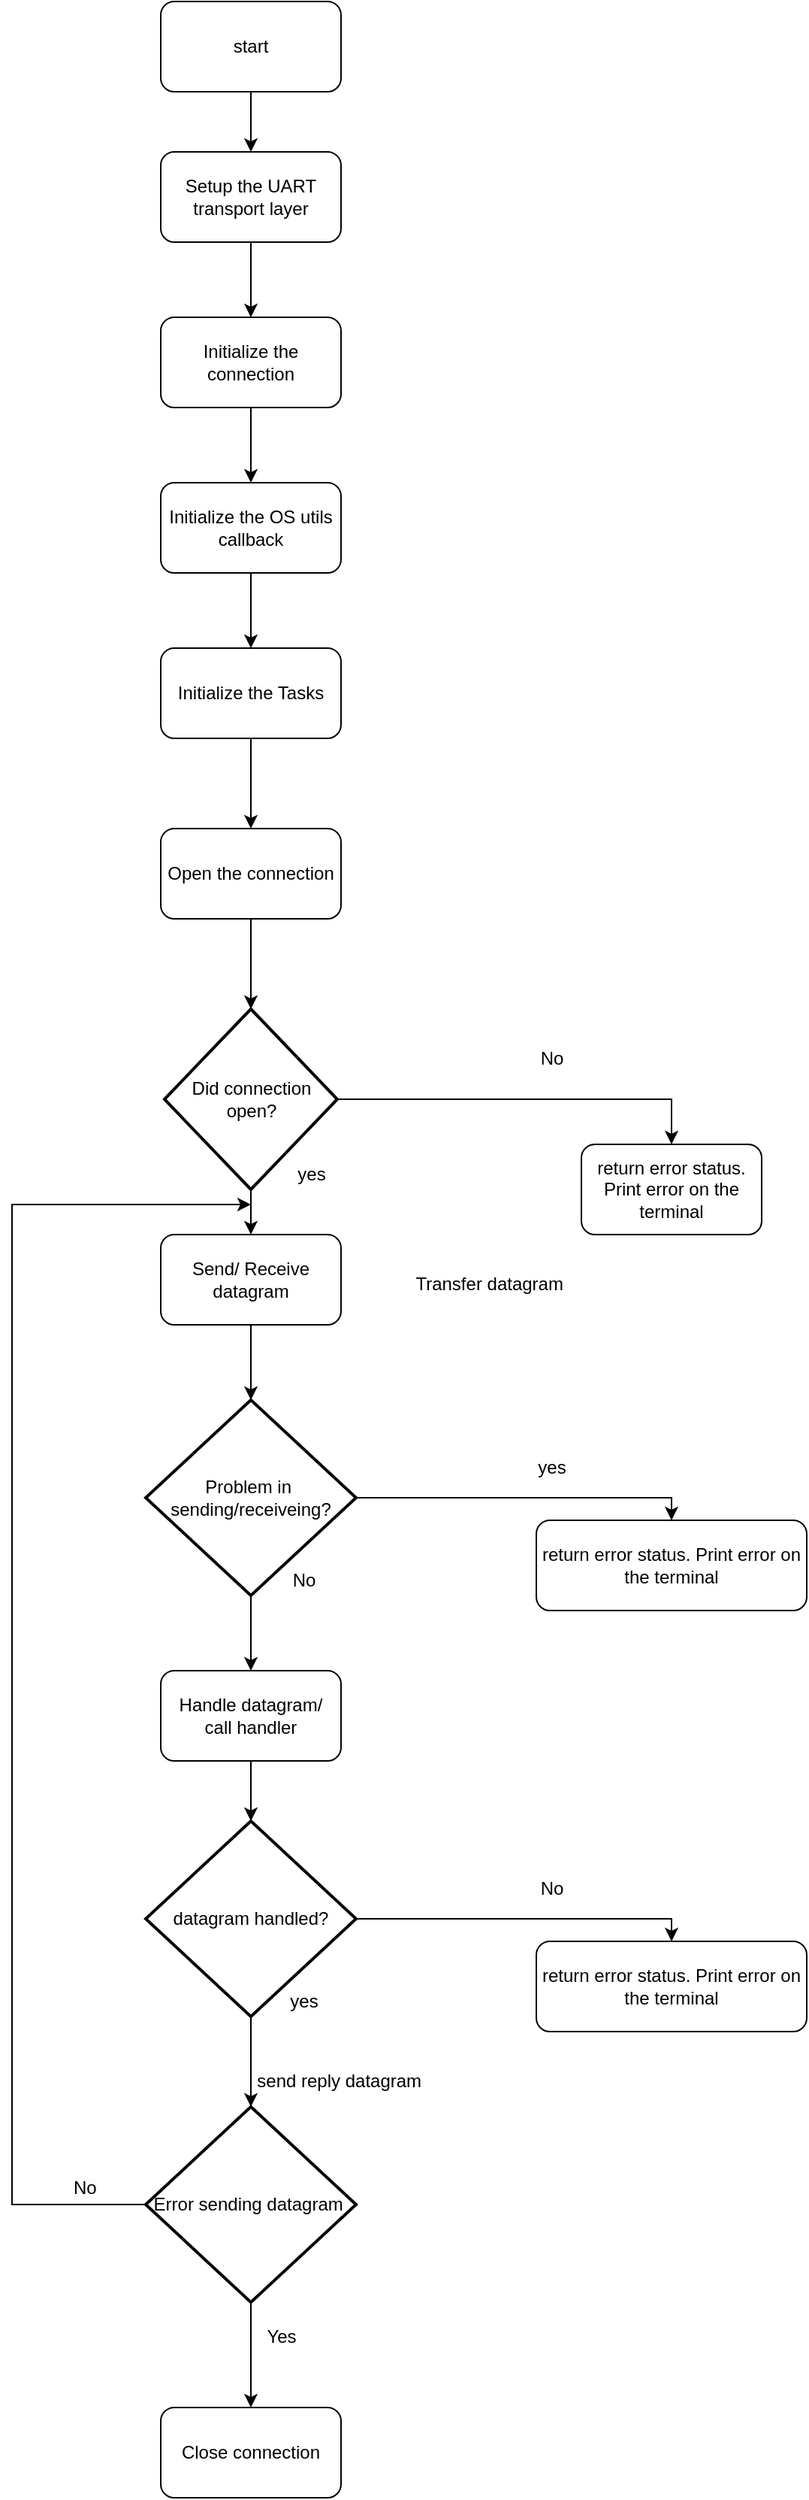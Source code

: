 <mxfile version="21.6.6" type="github" pages="5">
  <diagram name="flowchart_gp" id="vibvfw63BUxKtv7PziMQ">
    <mxGraphModel dx="1674" dy="761" grid="1" gridSize="10" guides="1" tooltips="1" connect="1" arrows="1" fold="1" page="1" pageScale="1" pageWidth="850" pageHeight="1100" math="0" shadow="0">
      <root>
        <mxCell id="ZV3xGOG4E9vZ0-3P1s4v-0" />
        <mxCell id="ZV3xGOG4E9vZ0-3P1s4v-1" parent="ZV3xGOG4E9vZ0-3P1s4v-0" />
        <mxCell id="sR-EdJqk93c482fk9e1r-0" value="" style="edgeStyle=orthogonalEdgeStyle;rounded=0;orthogonalLoop=1;jettySize=auto;html=1;" parent="ZV3xGOG4E9vZ0-3P1s4v-1" source="sR-EdJqk93c482fk9e1r-1" target="sR-EdJqk93c482fk9e1r-3" edge="1">
          <mxGeometry relative="1" as="geometry" />
        </mxCell>
        <mxCell id="sR-EdJqk93c482fk9e1r-1" value="Setup the UART transport layer" style="rounded=1;whiteSpace=wrap;html=1;" parent="ZV3xGOG4E9vZ0-3P1s4v-1" vertex="1">
          <mxGeometry x="270" y="120" width="120" height="60" as="geometry" />
        </mxCell>
        <mxCell id="sR-EdJqk93c482fk9e1r-2" style="edgeStyle=orthogonalEdgeStyle;rounded=0;orthogonalLoop=1;jettySize=auto;html=1;entryX=0.5;entryY=0;entryDx=0;entryDy=0;" parent="ZV3xGOG4E9vZ0-3P1s4v-1" source="sR-EdJqk93c482fk9e1r-3" edge="1">
          <mxGeometry relative="1" as="geometry">
            <mxPoint x="330" y="340" as="targetPoint" />
          </mxGeometry>
        </mxCell>
        <mxCell id="sR-EdJqk93c482fk9e1r-3" value="Initialize the connection" style="rounded=1;whiteSpace=wrap;html=1;" parent="ZV3xGOG4E9vZ0-3P1s4v-1" vertex="1">
          <mxGeometry x="270" y="230" width="120" height="60" as="geometry" />
        </mxCell>
        <mxCell id="sR-EdJqk93c482fk9e1r-18" value="" style="edgeStyle=orthogonalEdgeStyle;rounded=0;orthogonalLoop=1;jettySize=auto;html=1;" parent="ZV3xGOG4E9vZ0-3P1s4v-1" source="sR-EdJqk93c482fk9e1r-8" target="sR-EdJqk93c482fk9e1r-9" edge="1">
          <mxGeometry relative="1" as="geometry" />
        </mxCell>
        <mxCell id="sR-EdJqk93c482fk9e1r-21" style="edgeStyle=orthogonalEdgeStyle;rounded=0;orthogonalLoop=1;jettySize=auto;html=1;exitX=1;exitY=0.5;exitDx=0;exitDy=0;exitPerimeter=0;entryX=0.5;entryY=0;entryDx=0;entryDy=0;" parent="ZV3xGOG4E9vZ0-3P1s4v-1" source="sR-EdJqk93c482fk9e1r-8" target="sR-EdJqk93c482fk9e1r-20" edge="1">
          <mxGeometry relative="1" as="geometry" />
        </mxCell>
        <mxCell id="sR-EdJqk93c482fk9e1r-8" value="Did connection open?" style="strokeWidth=2;html=1;shape=mxgraph.flowchart.decision;whiteSpace=wrap;" parent="ZV3xGOG4E9vZ0-3P1s4v-1" vertex="1">
          <mxGeometry x="272.5" y="690" width="115" height="120" as="geometry" />
        </mxCell>
        <mxCell id="sR-EdJqk93c482fk9e1r-22" value="" style="edgeStyle=orthogonalEdgeStyle;rounded=0;orthogonalLoop=1;jettySize=auto;html=1;" parent="ZV3xGOG4E9vZ0-3P1s4v-1" source="sR-EdJqk93c482fk9e1r-9" target="sR-EdJqk93c482fk9e1r-10" edge="1">
          <mxGeometry relative="1" as="geometry" />
        </mxCell>
        <mxCell id="sR-EdJqk93c482fk9e1r-9" value="Send/ Receive datagram" style="rounded=1;whiteSpace=wrap;html=1;" parent="ZV3xGOG4E9vZ0-3P1s4v-1" vertex="1">
          <mxGeometry x="270" y="840" width="120" height="60" as="geometry" />
        </mxCell>
        <mxCell id="sR-EdJqk93c482fk9e1r-23" value="" style="edgeStyle=orthogonalEdgeStyle;rounded=0;orthogonalLoop=1;jettySize=auto;html=1;" parent="ZV3xGOG4E9vZ0-3P1s4v-1" source="sR-EdJqk93c482fk9e1r-10" target="sR-EdJqk93c482fk9e1r-11" edge="1">
          <mxGeometry relative="1" as="geometry" />
        </mxCell>
        <mxCell id="zAxebz0YlXqXnczfZMwz-1" style="edgeStyle=orthogonalEdgeStyle;rounded=0;orthogonalLoop=1;jettySize=auto;html=1;entryX=0.5;entryY=0;entryDx=0;entryDy=0;" parent="ZV3xGOG4E9vZ0-3P1s4v-1" source="sR-EdJqk93c482fk9e1r-10" target="zAxebz0YlXqXnczfZMwz-0" edge="1">
          <mxGeometry relative="1" as="geometry">
            <mxPoint x="560" y="1000" as="targetPoint" />
            <Array as="points">
              <mxPoint x="610" y="1015" />
            </Array>
          </mxGeometry>
        </mxCell>
        <mxCell id="sR-EdJqk93c482fk9e1r-10" value="Problem in&amp;nbsp; sending/receiveing?" style="strokeWidth=2;html=1;shape=mxgraph.flowchart.decision;whiteSpace=wrap;" parent="ZV3xGOG4E9vZ0-3P1s4v-1" vertex="1">
          <mxGeometry x="260" y="950" width="140" height="130" as="geometry" />
        </mxCell>
        <mxCell id="VVgyM-o23r_cA4n3m2bH-14" value="" style="edgeStyle=orthogonalEdgeStyle;rounded=0;orthogonalLoop=1;jettySize=auto;html=1;" parent="ZV3xGOG4E9vZ0-3P1s4v-1" source="sR-EdJqk93c482fk9e1r-11" target="VVgyM-o23r_cA4n3m2bH-10" edge="1">
          <mxGeometry relative="1" as="geometry" />
        </mxCell>
        <mxCell id="sR-EdJqk93c482fk9e1r-11" value="Handle datagram/&lt;br&gt;call handler" style="rounded=1;whiteSpace=wrap;html=1;" parent="ZV3xGOG4E9vZ0-3P1s4v-1" vertex="1">
          <mxGeometry x="270" y="1130" width="120" height="60" as="geometry" />
        </mxCell>
        <mxCell id="sR-EdJqk93c482fk9e1r-12" value="Close connection" style="rounded=1;whiteSpace=wrap;html=1;" parent="ZV3xGOG4E9vZ0-3P1s4v-1" vertex="1">
          <mxGeometry x="270" y="1620" width="120" height="60" as="geometry" />
        </mxCell>
        <mxCell id="sR-EdJqk93c482fk9e1r-17" value="" style="edgeStyle=orthogonalEdgeStyle;rounded=0;orthogonalLoop=1;jettySize=auto;html=1;" parent="ZV3xGOG4E9vZ0-3P1s4v-1" source="sR-EdJqk93c482fk9e1r-16" target="sR-EdJqk93c482fk9e1r-1" edge="1">
          <mxGeometry relative="1" as="geometry" />
        </mxCell>
        <mxCell id="sR-EdJqk93c482fk9e1r-16" value="start" style="rounded=1;whiteSpace=wrap;html=1;" parent="ZV3xGOG4E9vZ0-3P1s4v-1" vertex="1">
          <mxGeometry x="270" y="20" width="120" height="60" as="geometry" />
        </mxCell>
        <mxCell id="sR-EdJqk93c482fk9e1r-19" value="yes" style="text;html=1;align=center;verticalAlign=middle;resizable=0;points=[];autosize=1;strokeColor=none;fillColor=none;" parent="ZV3xGOG4E9vZ0-3P1s4v-1" vertex="1">
          <mxGeometry x="355" y="790" width="30" height="20" as="geometry" />
        </mxCell>
        <mxCell id="sR-EdJqk93c482fk9e1r-20" value="return error status. Print error on the terminal" style="rounded=1;whiteSpace=wrap;html=1;" parent="ZV3xGOG4E9vZ0-3P1s4v-1" vertex="1">
          <mxGeometry x="550" y="780" width="120" height="60" as="geometry" />
        </mxCell>
        <mxCell id="zAxebz0YlXqXnczfZMwz-0" value="return error status. Print error on the terminal" style="rounded=1;whiteSpace=wrap;html=1;" parent="ZV3xGOG4E9vZ0-3P1s4v-1" vertex="1">
          <mxGeometry x="520" y="1030" width="180" height="60" as="geometry" />
        </mxCell>
        <mxCell id="zAxebz0YlXqXnczfZMwz-2" value="yes" style="text;html=1;align=center;verticalAlign=middle;resizable=0;points=[];autosize=1;strokeColor=none;fillColor=none;" parent="ZV3xGOG4E9vZ0-3P1s4v-1" vertex="1">
          <mxGeometry x="510" y="980" width="40" height="30" as="geometry" />
        </mxCell>
        <mxCell id="zAxebz0YlXqXnczfZMwz-3" value="No" style="text;html=1;align=center;verticalAlign=middle;resizable=0;points=[];autosize=1;strokeColor=none;fillColor=none;" parent="ZV3xGOG4E9vZ0-3P1s4v-1" vertex="1">
          <mxGeometry x="345" y="1055" width="40" height="30" as="geometry" />
        </mxCell>
        <mxCell id="VVgyM-o23r_cA4n3m2bH-2" value="" style="edgeStyle=orthogonalEdgeStyle;rounded=0;orthogonalLoop=1;jettySize=auto;html=1;" parent="ZV3xGOG4E9vZ0-3P1s4v-1" source="VVgyM-o23r_cA4n3m2bH-0" target="VVgyM-o23r_cA4n3m2bH-1" edge="1">
          <mxGeometry relative="1" as="geometry" />
        </mxCell>
        <mxCell id="VVgyM-o23r_cA4n3m2bH-0" value="Initialize the OS utils callback" style="rounded=1;whiteSpace=wrap;html=1;" parent="ZV3xGOG4E9vZ0-3P1s4v-1" vertex="1">
          <mxGeometry x="270" y="340" width="120" height="60" as="geometry" />
        </mxCell>
        <mxCell id="VVgyM-o23r_cA4n3m2bH-5" value="" style="edgeStyle=orthogonalEdgeStyle;rounded=0;orthogonalLoop=1;jettySize=auto;html=1;" parent="ZV3xGOG4E9vZ0-3P1s4v-1" source="VVgyM-o23r_cA4n3m2bH-1" target="VVgyM-o23r_cA4n3m2bH-3" edge="1">
          <mxGeometry relative="1" as="geometry" />
        </mxCell>
        <mxCell id="VVgyM-o23r_cA4n3m2bH-1" value="Initialize the Tasks" style="rounded=1;whiteSpace=wrap;html=1;" parent="ZV3xGOG4E9vZ0-3P1s4v-1" vertex="1">
          <mxGeometry x="270" y="450" width="120" height="60" as="geometry" />
        </mxCell>
        <mxCell id="VVgyM-o23r_cA4n3m2bH-4" value="" style="edgeStyle=orthogonalEdgeStyle;rounded=0;orthogonalLoop=1;jettySize=auto;html=1;" parent="ZV3xGOG4E9vZ0-3P1s4v-1" source="VVgyM-o23r_cA4n3m2bH-3" target="sR-EdJqk93c482fk9e1r-8" edge="1">
          <mxGeometry relative="1" as="geometry" />
        </mxCell>
        <mxCell id="VVgyM-o23r_cA4n3m2bH-3" value="Open the connection" style="rounded=1;whiteSpace=wrap;html=1;" parent="ZV3xGOG4E9vZ0-3P1s4v-1" vertex="1">
          <mxGeometry x="270" y="570" width="120" height="60" as="geometry" />
        </mxCell>
        <mxCell id="VVgyM-o23r_cA4n3m2bH-6" value="No" style="text;html=1;align=center;verticalAlign=middle;resizable=0;points=[];autosize=1;strokeColor=none;fillColor=none;" parent="ZV3xGOG4E9vZ0-3P1s4v-1" vertex="1">
          <mxGeometry x="510" y="708" width="40" height="30" as="geometry" />
        </mxCell>
        <mxCell id="VVgyM-o23r_cA4n3m2bH-9" style="edgeStyle=orthogonalEdgeStyle;rounded=0;orthogonalLoop=1;jettySize=auto;html=1;entryX=0.5;entryY=0;entryDx=0;entryDy=0;" parent="ZV3xGOG4E9vZ0-3P1s4v-1" source="VVgyM-o23r_cA4n3m2bH-10" target="VVgyM-o23r_cA4n3m2bH-11" edge="1">
          <mxGeometry relative="1" as="geometry">
            <mxPoint x="560" y="1280" as="targetPoint" />
            <Array as="points">
              <mxPoint x="610" y="1295" />
            </Array>
          </mxGeometry>
        </mxCell>
        <mxCell id="VVgyM-o23r_cA4n3m2bH-21" value="" style="edgeStyle=orthogonalEdgeStyle;rounded=0;orthogonalLoop=1;jettySize=auto;html=1;" parent="ZV3xGOG4E9vZ0-3P1s4v-1" source="VVgyM-o23r_cA4n3m2bH-10" target="VVgyM-o23r_cA4n3m2bH-17" edge="1">
          <mxGeometry relative="1" as="geometry" />
        </mxCell>
        <mxCell id="VVgyM-o23r_cA4n3m2bH-10" value="datagram handled?" style="strokeWidth=2;html=1;shape=mxgraph.flowchart.decision;whiteSpace=wrap;" parent="ZV3xGOG4E9vZ0-3P1s4v-1" vertex="1">
          <mxGeometry x="260" y="1230" width="140" height="130" as="geometry" />
        </mxCell>
        <mxCell id="VVgyM-o23r_cA4n3m2bH-11" value="return error status. Print error on the terminal" style="rounded=1;whiteSpace=wrap;html=1;" parent="ZV3xGOG4E9vZ0-3P1s4v-1" vertex="1">
          <mxGeometry x="520" y="1310" width="180" height="60" as="geometry" />
        </mxCell>
        <mxCell id="VVgyM-o23r_cA4n3m2bH-12" value="No" style="text;html=1;align=center;verticalAlign=middle;resizable=0;points=[];autosize=1;strokeColor=none;fillColor=none;" parent="ZV3xGOG4E9vZ0-3P1s4v-1" vertex="1">
          <mxGeometry x="510" y="1260" width="40" height="30" as="geometry" />
        </mxCell>
        <mxCell id="VVgyM-o23r_cA4n3m2bH-13" value="yes" style="text;html=1;align=center;verticalAlign=middle;resizable=0;points=[];autosize=1;strokeColor=none;fillColor=none;" parent="ZV3xGOG4E9vZ0-3P1s4v-1" vertex="1">
          <mxGeometry x="345" y="1335" width="40" height="30" as="geometry" />
        </mxCell>
        <mxCell id="VVgyM-o23r_cA4n3m2bH-22" style="edgeStyle=orthogonalEdgeStyle;rounded=0;orthogonalLoop=1;jettySize=auto;html=1;" parent="ZV3xGOG4E9vZ0-3P1s4v-1" source="VVgyM-o23r_cA4n3m2bH-17" edge="1">
          <mxGeometry relative="1" as="geometry">
            <mxPoint x="330" y="820" as="targetPoint" />
            <Array as="points">
              <mxPoint x="171" y="1485" />
            </Array>
          </mxGeometry>
        </mxCell>
        <mxCell id="VVgyM-o23r_cA4n3m2bH-24" value="" style="edgeStyle=orthogonalEdgeStyle;rounded=0;orthogonalLoop=1;jettySize=auto;html=1;" parent="ZV3xGOG4E9vZ0-3P1s4v-1" source="VVgyM-o23r_cA4n3m2bH-17" target="sR-EdJqk93c482fk9e1r-12" edge="1">
          <mxGeometry relative="1" as="geometry" />
        </mxCell>
        <mxCell id="VVgyM-o23r_cA4n3m2bH-17" value="Error sending datagram&amp;nbsp;" style="strokeWidth=2;html=1;shape=mxgraph.flowchart.decision;whiteSpace=wrap;" parent="ZV3xGOG4E9vZ0-3P1s4v-1" vertex="1">
          <mxGeometry x="260" y="1420" width="140" height="130" as="geometry" />
        </mxCell>
        <mxCell id="VVgyM-o23r_cA4n3m2bH-23" value="&lt;span style=&quot;color: rgb(0, 0, 0); font-family: Helvetica; font-size: 12px; font-style: normal; font-variant-ligatures: normal; font-variant-caps: normal; font-weight: 400; letter-spacing: normal; orphans: 2; text-align: center; text-indent: 0px; text-transform: none; widows: 2; word-spacing: 0px; -webkit-text-stroke-width: 0px; background-color: rgb(251, 251, 251); text-decoration-thickness: initial; text-decoration-style: initial; text-decoration-color: initial; float: none; display: inline !important;&quot;&gt;No&lt;/span&gt;" style="text;whiteSpace=wrap;html=1;" parent="ZV3xGOG4E9vZ0-3P1s4v-1" vertex="1">
          <mxGeometry x="210" y="1460" width="50" height="40" as="geometry" />
        </mxCell>
        <mxCell id="VVgyM-o23r_cA4n3m2bH-25" value="Yes" style="text;html=1;align=center;verticalAlign=middle;resizable=0;points=[];autosize=1;strokeColor=none;fillColor=none;" parent="ZV3xGOG4E9vZ0-3P1s4v-1" vertex="1">
          <mxGeometry x="330" y="1558" width="40" height="30" as="geometry" />
        </mxCell>
        <mxCell id="RfpQY0hawBDhURhDmGHz-0" value="Transfer datagram&amp;nbsp;" style="text;html=1;align=center;verticalAlign=middle;resizable=0;points=[];autosize=1;strokeColor=none;fillColor=none;" vertex="1" parent="ZV3xGOG4E9vZ0-3P1s4v-1">
          <mxGeometry x="425" y="858" width="130" height="30" as="geometry" />
        </mxCell>
        <mxCell id="RfpQY0hawBDhURhDmGHz-1" value="send reply datagram&amp;nbsp;" style="text;html=1;align=center;verticalAlign=middle;resizable=0;points=[];autosize=1;strokeColor=none;fillColor=none;" vertex="1" parent="ZV3xGOG4E9vZ0-3P1s4v-1">
          <mxGeometry x="320" y="1388" width="140" height="30" as="geometry" />
        </mxCell>
      </root>
    </mxGraphModel>
  </diagram>
  <diagram name="h/w" id="3u0f9ILB-8BTAuoKLRTv">
    <mxGraphModel dx="1674" dy="761" grid="1" gridSize="10" guides="1" tooltips="1" connect="1" arrows="1" fold="1" page="1" pageScale="1" pageWidth="850" pageHeight="1100" math="0" shadow="0">
      <root>
        <mxCell id="0" />
        <mxCell id="1" parent="0" />
        <mxCell id="fsMEszLR2wYNmro0-2Op-3" value="STM32F429&amp;nbsp;&lt;br&gt;gin slave device" style="rounded=0;whiteSpace=wrap;html=1;" parent="1" vertex="1">
          <mxGeometry x="80" y="240" width="210" height="80" as="geometry" />
        </mxCell>
        <mxCell id="fsMEszLR2wYNmro0-2Op-4" value="PC tool&lt;br&gt;Devtype.exe" style="rounded=0;whiteSpace=wrap;html=1;" parent="1" vertex="1">
          <mxGeometry x="560" y="240" width="200" height="80" as="geometry" />
        </mxCell>
        <mxCell id="fsMEszLR2wYNmro0-2Op-6" value="FTDI via UART" style="text;html=1;align=center;verticalAlign=middle;resizable=0;points=[];autosize=1;strokeColor=none;fillColor=none;" parent="1" vertex="1">
          <mxGeometry x="370" y="248" width="100" height="30" as="geometry" />
        </mxCell>
        <mxCell id="fsMEszLR2wYNmro0-2Op-7" value="FT232 USB to Serial UART interface" style="rounded=0;whiteSpace=wrap;html=1;" parent="1" vertex="1">
          <mxGeometry x="365" y="250" width="120" height="60" as="geometry" />
        </mxCell>
        <mxCell id="xsrRExnGZbcQ4CEgVPAS-1" value="" style="endArrow=none;html=1;rounded=0;exitX=1.009;exitY=0.383;exitDx=0;exitDy=0;exitPerimeter=0;entryX=0.005;entryY=0.367;entryDx=0;entryDy=0;entryPerimeter=0;" parent="1" source="fsMEszLR2wYNmro0-2Op-3" target="fsMEszLR2wYNmro0-2Op-7" edge="1">
          <mxGeometry width="50" height="50" relative="1" as="geometry">
            <mxPoint x="300" y="270" as="sourcePoint" />
            <mxPoint x="360" y="270" as="targetPoint" />
          </mxGeometry>
        </mxCell>
        <mxCell id="xsrRExnGZbcQ4CEgVPAS-2" value="" style="endArrow=none;html=1;rounded=0;exitX=1.009;exitY=0.383;exitDx=0;exitDy=0;exitPerimeter=0;entryX=0.005;entryY=0.367;entryDx=0;entryDy=0;entryPerimeter=0;" parent="1" edge="1">
          <mxGeometry width="50" height="50" relative="1" as="geometry">
            <mxPoint x="291" y="290" as="sourcePoint" />
            <mxPoint x="365" y="291" as="targetPoint" />
          </mxGeometry>
        </mxCell>
        <mxCell id="xsrRExnGZbcQ4CEgVPAS-3" value="Rx" style="text;html=1;align=center;verticalAlign=middle;resizable=0;points=[];autosize=1;strokeColor=none;fillColor=none;" parent="1" vertex="1">
          <mxGeometry x="300" y="238" width="40" height="30" as="geometry" />
        </mxCell>
        <mxCell id="xsrRExnGZbcQ4CEgVPAS-4" value="Tx" style="text;html=1;align=center;verticalAlign=middle;resizable=0;points=[];autosize=1;strokeColor=none;fillColor=none;" parent="1" vertex="1">
          <mxGeometry x="300" y="298" width="40" height="30" as="geometry" />
        </mxCell>
        <mxCell id="xsrRExnGZbcQ4CEgVPAS-7" value="" style="endArrow=classic;startArrow=classic;html=1;rounded=0;entryX=0;entryY=0.5;entryDx=0;entryDy=0;exitX=1;exitY=0.5;exitDx=0;exitDy=0;" parent="1" source="fsMEszLR2wYNmro0-2Op-7" target="fsMEszLR2wYNmro0-2Op-4" edge="1">
          <mxGeometry width="50" height="50" relative="1" as="geometry">
            <mxPoint x="500" y="305" as="sourcePoint" />
            <mxPoint x="550" y="255" as="targetPoint" />
          </mxGeometry>
        </mxCell>
        <mxCell id="xsrRExnGZbcQ4CEgVPAS-8" value="USB" style="text;html=1;align=center;verticalAlign=middle;resizable=0;points=[];autosize=1;strokeColor=none;fillColor=none;" parent="1" vertex="1">
          <mxGeometry x="495" y="248" width="50" height="30" as="geometry" />
        </mxCell>
      </root>
    </mxGraphModel>
  </diagram>
  <diagram name="tasks" id="pBx3r2uA4j8zaO3Pk9RC">
    <mxGraphModel dx="1674" dy="761" grid="1" gridSize="10" guides="1" tooltips="1" connect="1" arrows="1" fold="1" page="1" pageScale="1" pageWidth="850" pageHeight="1100" math="0" shadow="0">
      <root>
        <mxCell id="0" />
        <mxCell id="1" parent="0" />
        <mxCell id="UhlyGHplrR9xLzLyz3bO-7" value="" style="edgeStyle=orthogonalEdgeStyle;rounded=0;orthogonalLoop=1;jettySize=auto;html=1;" parent="1" source="UhlyGHplrR9xLzLyz3bO-1" target="UhlyGHplrR9xLzLyz3bO-2" edge="1">
          <mxGeometry relative="1" as="geometry" />
        </mxCell>
        <mxCell id="UhlyGHplrR9xLzLyz3bO-1" value="wait for new byte receivde over UART&amp;nbsp;&amp;nbsp;" style="rounded=0;whiteSpace=wrap;html=1;" parent="1" vertex="1">
          <mxGeometry x="150" y="180" width="120" height="60" as="geometry" />
        </mxCell>
        <mxCell id="UhlyGHplrR9xLzLyz3bO-8" value="" style="edgeStyle=orthogonalEdgeStyle;rounded=0;orthogonalLoop=1;jettySize=auto;html=1;" parent="1" source="UhlyGHplrR9xLzLyz3bO-2" target="UhlyGHplrR9xLzLyz3bO-3" edge="1">
          <mxGeometry relative="1" as="geometry" />
        </mxCell>
        <mxCell id="UhlyGHplrR9xLzLyz3bO-2" value="" style="rounded=0;whiteSpace=wrap;html=1;" parent="1" vertex="1">
          <mxGeometry x="150" y="300" width="120" height="60" as="geometry" />
        </mxCell>
        <mxCell id="UhlyGHplrR9xLzLyz3bO-9" value="" style="edgeStyle=orthogonalEdgeStyle;rounded=0;orthogonalLoop=1;jettySize=auto;html=1;" parent="1" source="UhlyGHplrR9xLzLyz3bO-3" target="UhlyGHplrR9xLzLyz3bO-4" edge="1">
          <mxGeometry relative="1" as="geometry" />
        </mxCell>
        <mxCell id="UhlyGHplrR9xLzLyz3bO-10" style="edgeStyle=orthogonalEdgeStyle;rounded=0;orthogonalLoop=1;jettySize=auto;html=1;" parent="1" source="UhlyGHplrR9xLzLyz3bO-3" edge="1">
          <mxGeometry relative="1" as="geometry">
            <mxPoint x="210" y="160" as="targetPoint" />
            <Array as="points">
              <mxPoint x="81" y="485" />
            </Array>
          </mxGeometry>
        </mxCell>
        <mxCell id="UhlyGHplrR9xLzLyz3bO-3" value="Byte consumed by gp" style="rhombus;whiteSpace=wrap;html=1;" parent="1" vertex="1">
          <mxGeometry x="147.5" y="420" width="125" height="130" as="geometry" />
        </mxCell>
        <mxCell id="UhlyGHplrR9xLzLyz3bO-13" style="edgeStyle=orthogonalEdgeStyle;rounded=0;orthogonalLoop=1;jettySize=auto;html=1;" parent="1" source="UhlyGHplrR9xLzLyz3bO-4" edge="1">
          <mxGeometry relative="1" as="geometry">
            <mxPoint x="210" y="160" as="targetPoint" />
            <Array as="points">
              <mxPoint x="341" y="650" />
            </Array>
          </mxGeometry>
        </mxCell>
        <mxCell id="UhlyGHplrR9xLzLyz3bO-4" value="Send the byte to&amp;nbsp; the channel" style="rounded=0;whiteSpace=wrap;html=1;" parent="1" vertex="1">
          <mxGeometry x="150" y="620" width="120" height="60" as="geometry" />
        </mxCell>
        <mxCell id="UhlyGHplrR9xLzLyz3bO-6" value="" style="edgeStyle=orthogonalEdgeStyle;rounded=0;orthogonalLoop=1;jettySize=auto;html=1;" parent="1" source="UhlyGHplrR9xLzLyz3bO-5" target="UhlyGHplrR9xLzLyz3bO-1" edge="1">
          <mxGeometry relative="1" as="geometry" />
        </mxCell>
        <mxCell id="UhlyGHplrR9xLzLyz3bO-5" value="start" style="ellipse;whiteSpace=wrap;html=1;" parent="1" vertex="1">
          <mxGeometry x="155" y="70" width="110" height="70" as="geometry" />
        </mxCell>
        <mxCell id="UhlyGHplrR9xLzLyz3bO-11" value="Yes" style="text;html=1;align=center;verticalAlign=middle;resizable=0;points=[];autosize=1;strokeColor=none;fillColor=none;" parent="1" vertex="1">
          <mxGeometry x="100" y="448" width="40" height="30" as="geometry" />
        </mxCell>
        <mxCell id="UhlyGHplrR9xLzLyz3bO-12" value="No" style="text;html=1;align=center;verticalAlign=middle;resizable=0;points=[];autosize=1;strokeColor=none;fillColor=none;" parent="1" vertex="1">
          <mxGeometry x="210" y="568" width="40" height="30" as="geometry" />
        </mxCell>
        <mxCell id="UhlyGHplrR9xLzLyz3bO-18" value="" style="edgeStyle=orthogonalEdgeStyle;rounded=0;orthogonalLoop=1;jettySize=auto;html=1;" parent="1" source="UhlyGHplrR9xLzLyz3bO-14" target="UhlyGHplrR9xLzLyz3bO-15" edge="1">
          <mxGeometry relative="1" as="geometry" />
        </mxCell>
        <mxCell id="UhlyGHplrR9xLzLyz3bO-14" value="start" style="ellipse;whiteSpace=wrap;html=1;" parent="1" vertex="1">
          <mxGeometry x="540" y="70" width="110" height="70" as="geometry" />
        </mxCell>
        <mxCell id="UhlyGHplrR9xLzLyz3bO-19" value="" style="edgeStyle=orthogonalEdgeStyle;rounded=0;orthogonalLoop=1;jettySize=auto;html=1;" parent="1" source="UhlyGHplrR9xLzLyz3bO-15" target="UhlyGHplrR9xLzLyz3bO-16" edge="1">
          <mxGeometry relative="1" as="geometry" />
        </mxCell>
        <mxCell id="UhlyGHplrR9xLzLyz3bO-15" value="gp_port_init" style="rounded=0;whiteSpace=wrap;html=1;" parent="1" vertex="1">
          <mxGeometry x="535" y="170" width="120" height="60" as="geometry" />
        </mxCell>
        <mxCell id="UhlyGHplrR9xLzLyz3bO-20" value="" style="edgeStyle=orthogonalEdgeStyle;rounded=0;orthogonalLoop=1;jettySize=auto;html=1;" parent="1" source="UhlyGHplrR9xLzLyz3bO-16" target="UhlyGHplrR9xLzLyz3bO-17" edge="1">
          <mxGeometry relative="1" as="geometry" />
        </mxCell>
        <mxCell id="UhlyGHplrR9xLzLyz3bO-16" value="spawn&amp;nbsp;receive_byte_task" style="rounded=0;whiteSpace=wrap;html=1;" parent="1" vertex="1">
          <mxGeometry x="522.5" y="270" width="145" height="70" as="geometry" />
        </mxCell>
        <mxCell id="UhlyGHplrR9xLzLyz3bO-22" value="" style="edgeStyle=orthogonalEdgeStyle;rounded=0;orthogonalLoop=1;jettySize=auto;html=1;" parent="1" source="UhlyGHplrR9xLzLyz3bO-17" target="UhlyGHplrR9xLzLyz3bO-21" edge="1">
          <mxGeometry relative="1" as="geometry" />
        </mxCell>
        <mxCell id="UhlyGHplrR9xLzLyz3bO-17" value="run gp" style="rounded=0;whiteSpace=wrap;html=1;" parent="1" vertex="1">
          <mxGeometry x="522.5" y="400" width="145" height="70" as="geometry" />
        </mxCell>
        <mxCell id="UhlyGHplrR9xLzLyz3bO-23" style="edgeStyle=orthogonalEdgeStyle;rounded=0;orthogonalLoop=1;jettySize=auto;html=1;" parent="1" source="UhlyGHplrR9xLzLyz3bO-21" edge="1">
          <mxGeometry relative="1" as="geometry">
            <mxPoint x="600" y="490" as="targetPoint" />
            <Array as="points">
              <mxPoint x="690" y="575" />
              <mxPoint x="690" y="490" />
            </Array>
          </mxGeometry>
        </mxCell>
        <mxCell id="UhlyGHplrR9xLzLyz3bO-24" style="edgeStyle=orthogonalEdgeStyle;rounded=0;orthogonalLoop=1;jettySize=auto;html=1;" parent="1" source="UhlyGHplrR9xLzLyz3bO-21" edge="1">
          <mxGeometry relative="1" as="geometry">
            <mxPoint x="595" y="370" as="targetPoint" />
            <Array as="points">
              <mxPoint x="481" y="575" />
            </Array>
          </mxGeometry>
        </mxCell>
        <mxCell id="UhlyGHplrR9xLzLyz3bO-21" value="Has 1 sec expired?" style="rhombus;whiteSpace=wrap;html=1;" parent="1" vertex="1">
          <mxGeometry x="532.5" y="510" width="125" height="130" as="geometry" />
        </mxCell>
        <mxCell id="UhlyGHplrR9xLzLyz3bO-25" value="Yes" style="text;html=1;align=center;verticalAlign=middle;resizable=0;points=[];autosize=1;strokeColor=none;fillColor=none;" parent="1" vertex="1">
          <mxGeometry x="480" y="538" width="40" height="30" as="geometry" />
        </mxCell>
        <mxCell id="UhlyGHplrR9xLzLyz3bO-27" value="" style="endArrow=none;html=1;rounded=0;" parent="1" edge="1">
          <mxGeometry width="50" height="50" relative="1" as="geometry">
            <mxPoint x="40" y="40" as="sourcePoint" />
            <mxPoint x="360" y="40" as="targetPoint" />
          </mxGeometry>
        </mxCell>
        <mxCell id="UhlyGHplrR9xLzLyz3bO-29" value="" style="endArrow=none;html=1;rounded=0;" parent="1" edge="1">
          <mxGeometry width="50" height="50" relative="1" as="geometry">
            <mxPoint x="360" y="720" as="sourcePoint" />
            <mxPoint x="360" y="40" as="targetPoint" />
          </mxGeometry>
        </mxCell>
        <mxCell id="UhlyGHplrR9xLzLyz3bO-30" value="" style="endArrow=none;html=1;rounded=0;" parent="1" edge="1">
          <mxGeometry width="50" height="50" relative="1" as="geometry">
            <mxPoint x="40" y="720" as="sourcePoint" />
            <mxPoint x="40" y="40" as="targetPoint" />
          </mxGeometry>
        </mxCell>
        <mxCell id="UhlyGHplrR9xLzLyz3bO-31" value="" style="endArrow=none;html=1;rounded=0;" parent="1" edge="1">
          <mxGeometry width="50" height="50" relative="1" as="geometry">
            <mxPoint x="40" y="720" as="sourcePoint" />
            <mxPoint x="360" y="720" as="targetPoint" />
            <Array as="points">
              <mxPoint x="200" y="720" />
            </Array>
          </mxGeometry>
        </mxCell>
        <mxCell id="UhlyGHplrR9xLzLyz3bO-32" value="" style="endArrow=none;html=1;rounded=0;" parent="1" edge="1">
          <mxGeometry width="50" height="50" relative="1" as="geometry">
            <mxPoint x="425" y="40" as="sourcePoint" />
            <mxPoint x="745" y="40" as="targetPoint" />
          </mxGeometry>
        </mxCell>
        <mxCell id="UhlyGHplrR9xLzLyz3bO-33" value="" style="endArrow=none;html=1;rounded=0;" parent="1" edge="1">
          <mxGeometry width="50" height="50" relative="1" as="geometry">
            <mxPoint x="745" y="720" as="sourcePoint" />
            <mxPoint x="745" y="40" as="targetPoint" />
          </mxGeometry>
        </mxCell>
        <mxCell id="UhlyGHplrR9xLzLyz3bO-34" value="" style="endArrow=none;html=1;rounded=0;" parent="1" edge="1">
          <mxGeometry width="50" height="50" relative="1" as="geometry">
            <mxPoint x="425" y="720" as="sourcePoint" />
            <mxPoint x="425" y="40" as="targetPoint" />
          </mxGeometry>
        </mxCell>
        <mxCell id="UhlyGHplrR9xLzLyz3bO-35" value="" style="endArrow=none;html=1;rounded=0;" parent="1" edge="1">
          <mxGeometry width="50" height="50" relative="1" as="geometry">
            <mxPoint x="425" y="720" as="sourcePoint" />
            <mxPoint x="745" y="720" as="targetPoint" />
            <Array as="points">
              <mxPoint x="585" y="720" />
            </Array>
          </mxGeometry>
        </mxCell>
        <mxCell id="UhlyGHplrR9xLzLyz3bO-36" value="Task :&amp;nbsp;&amp;nbsp;receive_byte_task" style="text;html=1;align=center;verticalAlign=middle;resizable=0;points=[];autosize=1;strokeColor=none;fillColor=none;" parent="1" vertex="1">
          <mxGeometry x="120" y="728" width="160" height="30" as="geometry" />
        </mxCell>
        <mxCell id="UhlyGHplrR9xLzLyz3bO-37" value="Task :&amp;nbsp; main" style="text;html=1;align=center;verticalAlign=middle;resizable=0;points=[];autosize=1;strokeColor=none;fillColor=none;" parent="1" vertex="1">
          <mxGeometry x="550" y="728" width="90" height="30" as="geometry" />
        </mxCell>
        <mxCell id="UhlyGHplrR9xLzLyz3bO-38" value="No" style="text;html=1;align=center;verticalAlign=middle;resizable=0;points=[];autosize=1;strokeColor=none;fillColor=none;" parent="1" vertex="1">
          <mxGeometry x="650" y="535" width="40" height="30" as="geometry" />
        </mxCell>
        <mxCell id="hrTZL-Uifx-jKVi8Mksi-1" value="check if payload byte" style="text;html=1;align=center;verticalAlign=middle;resizable=0;points=[];autosize=1;strokeColor=none;fillColor=none;" vertex="1" parent="1">
          <mxGeometry x="220" y="260" width="140" height="30" as="geometry" />
        </mxCell>
        <mxCell id="hrTZL-Uifx-jKVi8Mksi-2" value="buffer" style="text;html=1;align=center;verticalAlign=middle;resizable=0;points=[];autosize=1;strokeColor=none;fillColor=none;" vertex="1" parent="1">
          <mxGeometry x="265" y="658" width="50" height="30" as="geometry" />
        </mxCell>
        <mxCell id="hrTZL-Uifx-jKVi8Mksi-3" value="chechge to dynamite" style="text;html=1;align=center;verticalAlign=middle;resizable=0;points=[];autosize=1;strokeColor=none;fillColor=none;" vertex="1" parent="1">
          <mxGeometry x="225" y="288" width="130" height="30" as="geometry" />
        </mxCell>
        <mxCell id="hrTZL-Uifx-jKVi8Mksi-4" value="Check the byte for acknowledgement" style="text;html=1;align=center;verticalAlign=middle;resizable=0;points=[];autosize=1;strokeColor=none;fillColor=none;" vertex="1" parent="1">
          <mxGeometry x="180" y="428" width="220" height="30" as="geometry" />
        </mxCell>
      </root>
    </mxGraphModel>
  </diagram>
  <diagram name="gp dependency graph" id="baIXe7yIMNINNjSUcn17">
    <mxGraphModel dx="1674" dy="761" grid="0" gridSize="10" guides="1" tooltips="1" connect="1" arrows="1" fold="1" page="1" pageScale="1" pageWidth="850" pageHeight="1100" math="0" shadow="0">
      <root>
        <mxCell id="0" />
        <mxCell id="1" parent="0" />
        <mxCell id="GriWz3NnB1lUcweeRQHn-2" value="gp" style="rounded=0;whiteSpace=wrap;html=1;" parent="1" vertex="1">
          <mxGeometry x="350" y="180" width="120" height="60" as="geometry" />
        </mxCell>
        <mxCell id="GriWz3NnB1lUcweeRQHn-3" value="gp_slave" style="ellipse;whiteSpace=wrap;html=1;" parent="1" vertex="1">
          <mxGeometry x="150" y="300" width="130" height="90" as="geometry" />
        </mxCell>
        <mxCell id="GriWz3NnB1lUcweeRQHn-4" value="gp_core" style="ellipse;whiteSpace=wrap;html=1;" parent="1" vertex="1">
          <mxGeometry x="345" y="300" width="130" height="90" as="geometry" />
        </mxCell>
        <mxCell id="GriWz3NnB1lUcweeRQHn-5" value="gp_datagrams" style="ellipse;whiteSpace=wrap;html=1;" parent="1" vertex="1">
          <mxGeometry x="550" y="300" width="130" height="90" as="geometry" />
        </mxCell>
        <mxCell id="GriWz3NnB1lUcweeRQHn-6" value="" style="endArrow=classic;html=1;rounded=0;exitX=0;exitY=0.75;exitDx=0;exitDy=0;" parent="1" source="GriWz3NnB1lUcweeRQHn-2" target="GriWz3NnB1lUcweeRQHn-3" edge="1">
          <mxGeometry width="50" height="50" relative="1" as="geometry">
            <mxPoint x="230" y="290" as="sourcePoint" />
            <mxPoint x="280" y="240" as="targetPoint" />
          </mxGeometry>
        </mxCell>
        <mxCell id="GriWz3NnB1lUcweeRQHn-7" value="" style="endArrow=classic;html=1;rounded=0;exitX=1;exitY=0.75;exitDx=0;exitDy=0;entryX=0.292;entryY=0.044;entryDx=0;entryDy=0;entryPerimeter=0;" parent="1" source="GriWz3NnB1lUcweeRQHn-2" target="GriWz3NnB1lUcweeRQHn-5" edge="1">
          <mxGeometry width="50" height="50" relative="1" as="geometry">
            <mxPoint x="599" y="210" as="sourcePoint" />
            <mxPoint x="470" y="298" as="targetPoint" />
          </mxGeometry>
        </mxCell>
        <mxCell id="GriWz3NnB1lUcweeRQHn-8" value="" style="endArrow=classic;html=1;rounded=0;exitX=0.5;exitY=1;exitDx=0;exitDy=0;entryX=0.5;entryY=0;entryDx=0;entryDy=0;" parent="1" source="GriWz3NnB1lUcweeRQHn-2" target="GriWz3NnB1lUcweeRQHn-4" edge="1">
          <mxGeometry width="50" height="50" relative="1" as="geometry">
            <mxPoint x="370" y="245" as="sourcePoint" />
            <mxPoint x="241" y="333" as="targetPoint" />
          </mxGeometry>
        </mxCell>
        <mxCell id="_-Njjnkt8A2ad3IuKiB1-1" value="change to component diagram uml" style="text;html=1;align=center;verticalAlign=middle;resizable=0;points=[];autosize=1;strokeColor=none;fillColor=none;" vertex="1" parent="1">
          <mxGeometry x="319" y="463" width="203" height="26" as="geometry" />
        </mxCell>
        <mxCell id="_-Njjnkt8A2ad3IuKiB1-2" value="all librariese&amp;nbsp;" style="text;html=1;align=center;verticalAlign=middle;resizable=0;points=[];autosize=1;strokeColor=none;fillColor=none;" vertex="1" parent="1">
          <mxGeometry x="421" y="569" width="85" height="26" as="geometry" />
        </mxCell>
      </root>
    </mxGraphModel>
  </diagram>
  <diagram name="rusty-gin-device dep graph" id="_z8WgYj1x3N6keRVvYNZ">
    <mxGraphModel dx="1674" dy="761" grid="1" gridSize="10" guides="1" tooltips="1" connect="1" arrows="1" fold="1" page="1" pageScale="1" pageWidth="850" pageHeight="1100" math="0" shadow="0">
      <root>
        <mxCell id="0" />
        <mxCell id="1" parent="0" />
        <mxCell id="JaDHoiI4i7Zcy4IEj4WN-1" value="rusty-gin-device" style="rounded=0;whiteSpace=wrap;html=1;" parent="1" vertex="1">
          <mxGeometry x="360" y="50" width="120" height="60" as="geometry" />
        </mxCell>
        <mxCell id="JaDHoiI4i7Zcy4IEj4WN-2" value="gp_port_embassy_stm32" style="rounded=0;whiteSpace=wrap;html=1;" parent="1" vertex="1">
          <mxGeometry x="275" y="220" width="150" height="70" as="geometry" />
        </mxCell>
        <mxCell id="JaDHoiI4i7Zcy4IEj4WN-3" value="bindgen" style="ellipse;whiteSpace=wrap;html=1;" parent="1" vertex="1">
          <mxGeometry x="110" y="210" width="120" height="80" as="geometry" />
        </mxCell>
        <mxCell id="JaDHoiI4i7Zcy4IEj4WN-4" value="cmake" style="ellipse;whiteSpace=wrap;html=1;" parent="1" vertex="1">
          <mxGeometry x="460" y="210" width="120" height="80" as="geometry" />
        </mxCell>
        <mxCell id="JaDHoiI4i7Zcy4IEj4WN-5" value="panic-probe" style="ellipse;whiteSpace=wrap;html=1;" parent="1" vertex="1">
          <mxGeometry x="630" y="210" width="120" height="80" as="geometry" />
        </mxCell>
        <mxCell id="JaDHoiI4i7Zcy4IEj4WN-6" value="embassy-stm32" style="ellipse;whiteSpace=wrap;html=1;" parent="1" vertex="1">
          <mxGeometry x="20" y="380" width="120" height="80" as="geometry" />
        </mxCell>
        <mxCell id="JaDHoiI4i7Zcy4IEj4WN-7" value="embassy-executor" style="ellipse;whiteSpace=wrap;html=1;" parent="1" vertex="1">
          <mxGeometry x="160" y="380" width="120" height="80" as="geometry" />
        </mxCell>
        <mxCell id="JaDHoiI4i7Zcy4IEj4WN-8" value="defm-rtt" style="ellipse;whiteSpace=wrap;html=1;" parent="1" vertex="1">
          <mxGeometry x="300" y="380" width="120" height="80" as="geometry" />
        </mxCell>
        <mxCell id="JaDHoiI4i7Zcy4IEj4WN-10" value="embassy-time" style="ellipse;whiteSpace=wrap;html=1;" parent="1" vertex="1">
          <mxGeometry x="440" y="380" width="120" height="80" as="geometry" />
        </mxCell>
        <mxCell id="JaDHoiI4i7Zcy4IEj4WN-13" value="" style="endArrow=classic;html=1;rounded=0;entryX=0.56;entryY=-0.014;entryDx=0;entryDy=0;entryPerimeter=0;exitX=0.25;exitY=1;exitDx=0;exitDy=0;" parent="1" target="JaDHoiI4i7Zcy4IEj4WN-2" edge="1" source="JaDHoiI4i7Zcy4IEj4WN-1">
          <mxGeometry width="50" height="50" relative="1" as="geometry">
            <mxPoint x="360" y="140" as="sourcePoint" />
            <mxPoint x="300" y="120" as="targetPoint" />
          </mxGeometry>
        </mxCell>
        <mxCell id="JaDHoiI4i7Zcy4IEj4WN-14" value="" style="endArrow=classic;html=1;rounded=0;entryX=1;entryY=0;entryDx=0;entryDy=0;exitX=0;exitY=0.75;exitDx=0;exitDy=0;" parent="1" source="JaDHoiI4i7Zcy4IEj4WN-1" target="JaDHoiI4i7Zcy4IEj4WN-3" edge="1">
          <mxGeometry width="50" height="50" relative="1" as="geometry">
            <mxPoint x="352" y="129" as="sourcePoint" />
            <mxPoint x="260" y="200" as="targetPoint" />
          </mxGeometry>
        </mxCell>
        <mxCell id="JaDHoiI4i7Zcy4IEj4WN-15" value="" style="endArrow=classic;html=1;rounded=0;exitX=0.75;exitY=1;exitDx=0;exitDy=0;" parent="1" target="JaDHoiI4i7Zcy4IEj4WN-4" edge="1" source="JaDHoiI4i7Zcy4IEj4WN-1">
          <mxGeometry width="50" height="50" relative="1" as="geometry">
            <mxPoint x="439" y="140" as="sourcePoint" />
            <mxPoint x="412" y="184" as="targetPoint" />
          </mxGeometry>
        </mxCell>
        <mxCell id="JaDHoiI4i7Zcy4IEj4WN-16" value="" style="endArrow=classic;html=1;rounded=0;exitX=1;exitY=0.75;exitDx=0;exitDy=0;" parent="1" source="JaDHoiI4i7Zcy4IEj4WN-1" target="JaDHoiI4i7Zcy4IEj4WN-5" edge="1">
          <mxGeometry width="50" height="50" relative="1" as="geometry">
            <mxPoint x="580" y="90" as="sourcePoint" />
            <mxPoint x="490" y="155" as="targetPoint" />
          </mxGeometry>
        </mxCell>
        <mxCell id="JaDHoiI4i7Zcy4IEj4WN-19" value="" style="endArrow=classic;html=1;rounded=0;exitX=0.25;exitY=1;exitDx=0;exitDy=0;" parent="1" source="JaDHoiI4i7Zcy4IEj4WN-2" target="JaDHoiI4i7Zcy4IEj4WN-7" edge="1">
          <mxGeometry width="50" height="50" relative="1" as="geometry">
            <mxPoint x="210" y="320" as="sourcePoint" />
            <mxPoint x="260" y="270" as="targetPoint" />
          </mxGeometry>
        </mxCell>
        <mxCell id="JaDHoiI4i7Zcy4IEj4WN-22" value="" style="endArrow=classic;html=1;rounded=0;exitX=0.75;exitY=1;exitDx=0;exitDy=0;" parent="1" source="JaDHoiI4i7Zcy4IEj4WN-2" target="JaDHoiI4i7Zcy4IEj4WN-8" edge="1">
          <mxGeometry width="50" height="50" relative="1" as="geometry">
            <mxPoint x="400" y="380" as="sourcePoint" />
            <mxPoint x="450" y="330" as="targetPoint" />
          </mxGeometry>
        </mxCell>
        <mxCell id="JaDHoiI4i7Zcy4IEj4WN-23" value="" style="endArrow=classic;html=1;rounded=0;entryX=1;entryY=0;entryDx=0;entryDy=0;exitX=0;exitY=1;exitDx=0;exitDy=0;" parent="1" source="JaDHoiI4i7Zcy4IEj4WN-2" target="JaDHoiI4i7Zcy4IEj4WN-6" edge="1">
          <mxGeometry width="50" height="50" relative="1" as="geometry">
            <mxPoint x="400" y="380" as="sourcePoint" />
            <mxPoint x="450" y="330" as="targetPoint" />
          </mxGeometry>
        </mxCell>
        <mxCell id="JaDHoiI4i7Zcy4IEj4WN-24" value="" style="endArrow=classic;html=1;rounded=0;entryX=0;entryY=0;entryDx=0;entryDy=0;exitX=0.88;exitY=1.014;exitDx=0;exitDy=0;exitPerimeter=0;" parent="1" source="JaDHoiI4i7Zcy4IEj4WN-2" target="JaDHoiI4i7Zcy4IEj4WN-10" edge="1">
          <mxGeometry width="50" height="50" relative="1" as="geometry">
            <mxPoint x="400" y="380" as="sourcePoint" />
            <mxPoint x="450" y="330" as="targetPoint" />
          </mxGeometry>
        </mxCell>
        <mxCell id="YU0LVg38KuHdFbt6TTng-1" value="embassy-sync" style="ellipse;whiteSpace=wrap;html=1;" vertex="1" parent="1">
          <mxGeometry x="580" y="380" width="120" height="80" as="geometry" />
        </mxCell>
        <mxCell id="YU0LVg38KuHdFbt6TTng-2" value="" style="endArrow=classic;html=1;rounded=0;exitX=1;exitY=1;exitDx=0;exitDy=0;" edge="1" parent="1" source="JaDHoiI4i7Zcy4IEj4WN-2" target="YU0LVg38KuHdFbt6TTng-1">
          <mxGeometry width="50" height="50" relative="1" as="geometry">
            <mxPoint x="425" y="240" as="sourcePoint" />
            <mxPoint x="548" y="307" as="targetPoint" />
          </mxGeometry>
        </mxCell>
        <mxCell id="W8FMmBc6eB_QsPIlikua-1" value="gp bindings" style="ellipse;whiteSpace=wrap;html=1;" vertex="1" parent="1">
          <mxGeometry x="710" y="380" width="120" height="80" as="geometry" />
        </mxCell>
      </root>
    </mxGraphModel>
  </diagram>
</mxfile>
